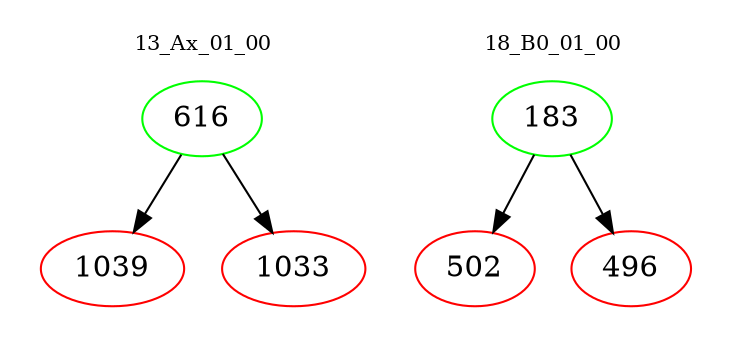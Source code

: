 digraph{
subgraph cluster_0 {
color = white
label = "13_Ax_01_00";
fontsize=10;
T0_616 [label="616", color="green"]
T0_616 -> T0_1039 [color="black"]
T0_1039 [label="1039", color="red"]
T0_616 -> T0_1033 [color="black"]
T0_1033 [label="1033", color="red"]
}
subgraph cluster_1 {
color = white
label = "18_B0_01_00";
fontsize=10;
T1_183 [label="183", color="green"]
T1_183 -> T1_502 [color="black"]
T1_502 [label="502", color="red"]
T1_183 -> T1_496 [color="black"]
T1_496 [label="496", color="red"]
}
}
